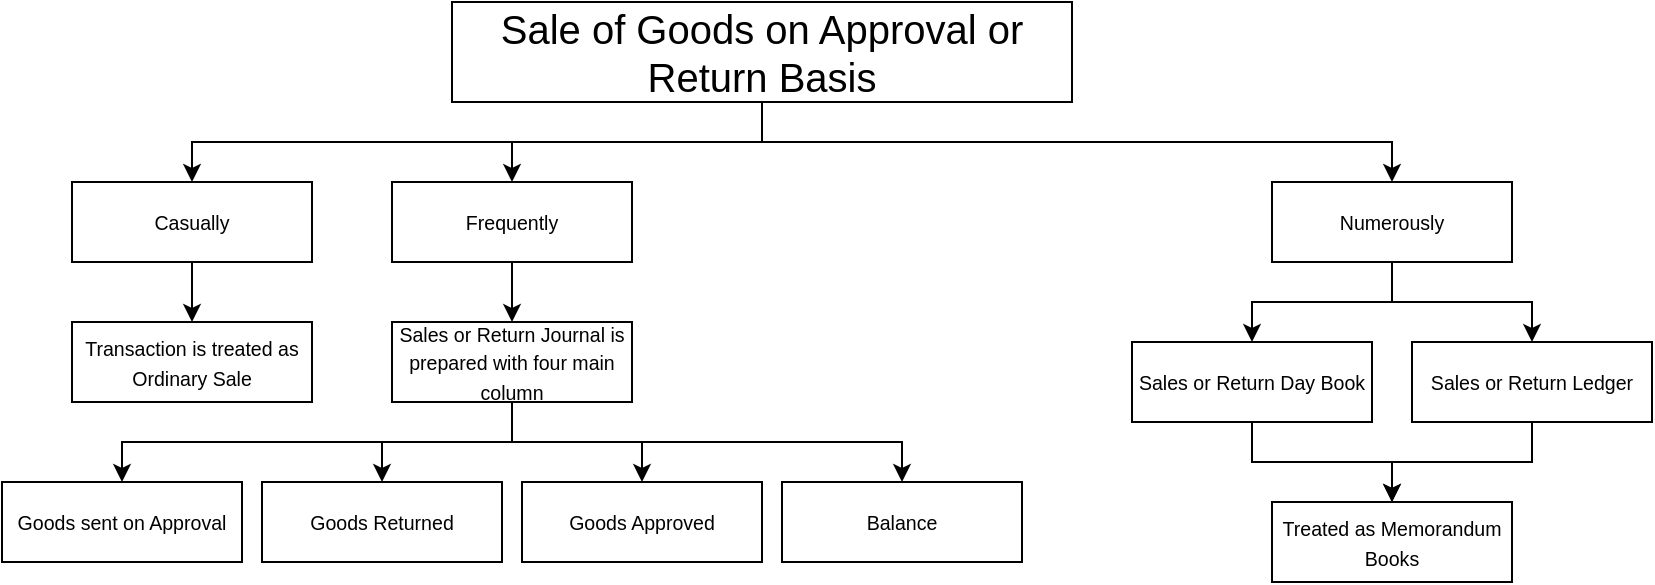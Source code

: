 <mxfile version="13.6.10" type="github">
  <diagram id="XO7ahy35oFJHmfFpwdeW" name="Page-1">
    <mxGraphModel dx="1264" dy="457" grid="1" gridSize="10" guides="1" tooltips="1" connect="1" arrows="1" fold="1" page="1" pageScale="1" pageWidth="850" pageHeight="1100" math="0" shadow="0">
      <root>
        <mxCell id="0" />
        <mxCell id="1" parent="0" />
        <mxCell id="USHChUwwJ4gJDzVkKCaV-16" style="edgeStyle=orthogonalEdgeStyle;rounded=0;orthogonalLoop=1;jettySize=auto;html=1;" edge="1" parent="1" source="USHChUwwJ4gJDzVkKCaV-1" target="USHChUwwJ4gJDzVkKCaV-2">
          <mxGeometry relative="1" as="geometry" />
        </mxCell>
        <mxCell id="USHChUwwJ4gJDzVkKCaV-17" style="edgeStyle=orthogonalEdgeStyle;rounded=0;orthogonalLoop=1;jettySize=auto;html=1;" edge="1" parent="1" source="USHChUwwJ4gJDzVkKCaV-1" target="USHChUwwJ4gJDzVkKCaV-4">
          <mxGeometry relative="1" as="geometry">
            <Array as="points">
              <mxPoint x="425" y="70" />
              <mxPoint x="740" y="70" />
            </Array>
          </mxGeometry>
        </mxCell>
        <mxCell id="USHChUwwJ4gJDzVkKCaV-18" style="edgeStyle=orthogonalEdgeStyle;rounded=0;orthogonalLoop=1;jettySize=auto;html=1;" edge="1" parent="1" source="USHChUwwJ4gJDzVkKCaV-1" target="USHChUwwJ4gJDzVkKCaV-3">
          <mxGeometry relative="1" as="geometry">
            <Array as="points">
              <mxPoint x="425" y="70" />
              <mxPoint x="140" y="70" />
            </Array>
          </mxGeometry>
        </mxCell>
        <mxCell id="USHChUwwJ4gJDzVkKCaV-1" value="&lt;span style=&quot;left: 350.677px ; top: 338.118px ; font-size: 20px ; font-family: sans-serif ; transform: scalex(0.977)&quot;&gt;Sale of Goods on Approval or Return Basis&lt;/span&gt;" style="rounded=0;whiteSpace=wrap;html=1;" vertex="1" parent="1">
          <mxGeometry x="270" width="310" height="50" as="geometry" />
        </mxCell>
        <mxCell id="USHChUwwJ4gJDzVkKCaV-19" style="edgeStyle=orthogonalEdgeStyle;rounded=0;orthogonalLoop=1;jettySize=auto;html=1;entryX=0.5;entryY=0;entryDx=0;entryDy=0;" edge="1" parent="1" source="USHChUwwJ4gJDzVkKCaV-2" target="USHChUwwJ4gJDzVkKCaV-15">
          <mxGeometry relative="1" as="geometry" />
        </mxCell>
        <mxCell id="USHChUwwJ4gJDzVkKCaV-2" value="&lt;span style=&quot;left: 321.549px ; top: 294.513px ; font-size: 9.797px ; font-family: sans-serif ; transform: scalex(1.039)&quot;&gt;Frequently&lt;/span&gt;" style="rounded=0;whiteSpace=wrap;html=1;" vertex="1" parent="1">
          <mxGeometry x="240" y="90" width="120" height="40" as="geometry" />
        </mxCell>
        <mxCell id="USHChUwwJ4gJDzVkKCaV-20" style="edgeStyle=orthogonalEdgeStyle;rounded=0;orthogonalLoop=1;jettySize=auto;html=1;entryX=0.5;entryY=0;entryDx=0;entryDy=0;" edge="1" parent="1" source="USHChUwwJ4gJDzVkKCaV-3" target="USHChUwwJ4gJDzVkKCaV-7">
          <mxGeometry relative="1" as="geometry" />
        </mxCell>
        <mxCell id="USHChUwwJ4gJDzVkKCaV-3" value="&lt;span style=&quot;left: 240.441px ; top: 294.513px ; font-size: 9.797px ; font-family: sans-serif ; transform: scalex(0.977)&quot;&gt;Casually&lt;/span&gt;" style="rounded=0;whiteSpace=wrap;html=1;" vertex="1" parent="1">
          <mxGeometry x="80" y="90" width="120" height="40" as="geometry" />
        </mxCell>
        <mxCell id="USHChUwwJ4gJDzVkKCaV-25" style="edgeStyle=orthogonalEdgeStyle;rounded=0;orthogonalLoop=1;jettySize=auto;html=1;" edge="1" parent="1" source="USHChUwwJ4gJDzVkKCaV-4" target="USHChUwwJ4gJDzVkKCaV-12">
          <mxGeometry relative="1" as="geometry" />
        </mxCell>
        <mxCell id="USHChUwwJ4gJDzVkKCaV-26" style="edgeStyle=orthogonalEdgeStyle;rounded=0;orthogonalLoop=1;jettySize=auto;html=1;" edge="1" parent="1" source="USHChUwwJ4gJDzVkKCaV-4" target="USHChUwwJ4gJDzVkKCaV-13">
          <mxGeometry relative="1" as="geometry" />
        </mxCell>
        <mxCell id="USHChUwwJ4gJDzVkKCaV-4" value="&lt;span style=&quot;left: 419.253px ; top: 294.513px ; font-size: 9.797px ; font-family: sans-serif ; transform: scalex(1.019)&quot;&gt;Numerously&lt;/span&gt;" style="rounded=0;whiteSpace=wrap;html=1;" vertex="1" parent="1">
          <mxGeometry x="680" y="90" width="120" height="40" as="geometry" />
        </mxCell>
        <mxCell id="USHChUwwJ4gJDzVkKCaV-7" value="&lt;span style=&quot;left: 223.994px ; top: 344.65px ; font-size: 9.797px ; font-family: sans-serif ; transform: scalex(1.0)&quot;&gt;Transaction &lt;/span&gt;&lt;span style=&quot;left: 229.02px ; top: 356.406px ; font-size: 9.797px ; font-family: sans-serif ; transform: scalex(1.009)&quot;&gt;is treated &lt;/span&gt;&lt;span style=&quot;left: 224.229px ; top: 368.163px ; font-size: 9.797px ; font-family: sans-serif ; transform: scalex(0.981)&quot;&gt;as Ordinary &lt;/span&gt;&lt;span style=&quot;left: 240.306px ; top: 379.919px ; font-size: 9.797px ; font-family: sans-serif ; transform: scalex(0.942)&quot;&gt;Sale&lt;/span&gt;" style="rounded=0;whiteSpace=wrap;html=1;" vertex="1" parent="1">
          <mxGeometry x="80" y="160" width="120" height="40" as="geometry" />
        </mxCell>
        <mxCell id="USHChUwwJ4gJDzVkKCaV-8" value="&lt;span style=&quot;left: 369.928px ; top: 479.68px ; font-size: 9.797px ; font-family: sans-serif ; transform: scalex(0.954)&quot;&gt;Goods &lt;/span&gt;&lt;span style=&quot;left: 362.346px ; top: 491.437px ; font-size: 9.797px ; font-family: sans-serif ; transform: scalex(1.045)&quot;&gt;Approved&lt;/span&gt;" style="rounded=0;whiteSpace=wrap;html=1;" vertex="1" parent="1">
          <mxGeometry x="305" y="240" width="120" height="40" as="geometry" />
        </mxCell>
        <mxCell id="USHChUwwJ4gJDzVkKCaV-9" value="&lt;span style=&quot;left: 303.163px ; top: 480.454px ; font-size: 9.797px ; font-family: sans-serif ; transform: scalex(0.954)&quot;&gt;Goods &lt;/span&gt;&lt;span style=&quot;left: 296.883px ; top: 492.211px ; font-size: 9.797px ; font-family: sans-serif ; transform: scalex(1.017)&quot;&gt;Returned&lt;/span&gt;" style="rounded=0;whiteSpace=wrap;html=1;" vertex="1" parent="1">
          <mxGeometry x="175" y="240" width="120" height="40" as="geometry" />
        </mxCell>
        <mxCell id="USHChUwwJ4gJDzVkKCaV-10" value="&lt;span style=&quot;left: 436.821px ; top: 485.853px ; font-size: 9.797px ; font-family: sans-serif ; transform: scalex(0.964)&quot;&gt;Balance&lt;/span&gt;" style="rounded=0;whiteSpace=wrap;html=1;" vertex="1" parent="1">
          <mxGeometry x="435" y="240" width="120" height="40" as="geometry" />
        </mxCell>
        <mxCell id="USHChUwwJ4gJDzVkKCaV-11" value="&lt;span style=&quot;left: 225.072px ; top: 479.68px ; font-size: 9.797px ; font-family: sans-serif ; transform: scalex(0.962)&quot;&gt;Goods sent &lt;/span&gt;&lt;span style=&quot;left: 222.681px ; top: 491.437px ; font-size: 9.797px ; font-family: sans-serif ; transform: scalex(1.034)&quot;&gt;on Approval&lt;/span&gt;" style="rounded=0;whiteSpace=wrap;html=1;" vertex="1" parent="1">
          <mxGeometry x="45" y="240" width="120" height="40" as="geometry" />
        </mxCell>
        <mxCell id="USHChUwwJ4gJDzVkKCaV-28" style="edgeStyle=orthogonalEdgeStyle;rounded=0;orthogonalLoop=1;jettySize=auto;html=1;" edge="1" parent="1" source="USHChUwwJ4gJDzVkKCaV-12" target="USHChUwwJ4gJDzVkKCaV-14">
          <mxGeometry relative="1" as="geometry" />
        </mxCell>
        <mxCell id="USHChUwwJ4gJDzVkKCaV-12" value="&lt;span style=&quot;left: 379.706px ; top: 336.94px ; font-size: 9.797px ; font-family: sans-serif ; transform: scalex(0.933)&quot;&gt;Sales or &lt;/span&gt;&lt;span style=&quot;left: 372.348px ; top: 348.696px ; font-size: 9.797px ; font-family: sans-serif ; transform: scalex(0.982)&quot;&gt;Return Day &lt;/span&gt;&lt;span style=&quot;left: 385.398px ; top: 360.453px ; font-size: 9.797px ; font-family: sans-serif ; transform: scalex(1.013)&quot;&gt;Book&lt;/span&gt;" style="rounded=0;whiteSpace=wrap;html=1;" vertex="1" parent="1">
          <mxGeometry x="610" y="170" width="120" height="40" as="geometry" />
        </mxCell>
        <mxCell id="USHChUwwJ4gJDzVkKCaV-27" style="edgeStyle=orthogonalEdgeStyle;rounded=0;orthogonalLoop=1;jettySize=auto;html=1;" edge="1" parent="1" source="USHChUwwJ4gJDzVkKCaV-13" target="USHChUwwJ4gJDzVkKCaV-14">
          <mxGeometry relative="1" as="geometry" />
        </mxCell>
        <mxCell id="USHChUwwJ4gJDzVkKCaV-13" value="&lt;span style=&quot;left: 448.646px ; top: 336.94px ; font-size: 9.797px ; font-family: sans-serif ; transform: scalex(0.933)&quot;&gt;Sales or &lt;/span&gt;&lt;span style=&quot;left: 450.782px ; top: 348.696px ; font-size: 9.797px ; font-family: sans-serif ; transform: scalex(0.994)&quot;&gt;Return &lt;/span&gt;&lt;span style=&quot;left: 450.38px ; top: 360.453px ; font-size: 9.797px ; font-family: sans-serif ; transform: scalex(1.006)&quot;&gt;Ledger&lt;/span&gt;" style="rounded=0;whiteSpace=wrap;html=1;" vertex="1" parent="1">
          <mxGeometry x="750" y="170" width="120" height="40" as="geometry" />
        </mxCell>
        <mxCell id="USHChUwwJ4gJDzVkKCaV-14" value="&lt;span style=&quot;left: 407.117px ; top: 406.018px ; font-size: 9.797px ; font-family: sans-serif ; transform: scalex(0.968)&quot;&gt;Treated as &lt;/span&gt;&lt;span style=&quot;left: 398.437px ; top: 417.774px ; font-size: 9.797px ; font-family: sans-serif ; transform: scalex(1.015)&quot;&gt;Memorandum &lt;/span&gt;&lt;span style=&quot;left: 416.032px ; top: 429.53px ; font-size: 9.797px ; font-family: sans-serif ; transform: scalex(0.987)&quot;&gt;Books&lt;/span&gt;" style="rounded=0;whiteSpace=wrap;html=1;" vertex="1" parent="1">
          <mxGeometry x="680" y="250" width="120" height="40" as="geometry" />
        </mxCell>
        <mxCell id="USHChUwwJ4gJDzVkKCaV-21" style="edgeStyle=orthogonalEdgeStyle;rounded=0;orthogonalLoop=1;jettySize=auto;html=1;" edge="1" parent="1" source="USHChUwwJ4gJDzVkKCaV-15" target="USHChUwwJ4gJDzVkKCaV-11">
          <mxGeometry relative="1" as="geometry">
            <Array as="points">
              <mxPoint x="300" y="220" />
              <mxPoint x="105" y="220" />
            </Array>
          </mxGeometry>
        </mxCell>
        <mxCell id="USHChUwwJ4gJDzVkKCaV-22" style="edgeStyle=orthogonalEdgeStyle;rounded=0;orthogonalLoop=1;jettySize=auto;html=1;" edge="1" parent="1" source="USHChUwwJ4gJDzVkKCaV-15" target="USHChUwwJ4gJDzVkKCaV-9">
          <mxGeometry relative="1" as="geometry" />
        </mxCell>
        <mxCell id="USHChUwwJ4gJDzVkKCaV-23" style="edgeStyle=orthogonalEdgeStyle;rounded=0;orthogonalLoop=1;jettySize=auto;html=1;" edge="1" parent="1" source="USHChUwwJ4gJDzVkKCaV-15" target="USHChUwwJ4gJDzVkKCaV-8">
          <mxGeometry relative="1" as="geometry" />
        </mxCell>
        <mxCell id="USHChUwwJ4gJDzVkKCaV-24" style="edgeStyle=orthogonalEdgeStyle;rounded=0;orthogonalLoop=1;jettySize=auto;html=1;" edge="1" parent="1" source="USHChUwwJ4gJDzVkKCaV-15" target="USHChUwwJ4gJDzVkKCaV-10">
          <mxGeometry relative="1" as="geometry">
            <Array as="points">
              <mxPoint x="300" y="220" />
              <mxPoint x="495" y="220" />
            </Array>
          </mxGeometry>
        </mxCell>
        <mxCell id="USHChUwwJ4gJDzVkKCaV-15" value="&lt;span style=&quot;left: 300.243px ; top: 342.436px ; font-size: 9.797px ; font-family: sans-serif ; transform: scalex(0.933)&quot;&gt;Sales or &lt;/span&gt;&lt;span style=&quot;left: 302.379px ; top: 352.233px ; font-size: 9.797px ; font-family: sans-serif ; transform: scalex(0.994)&quot;&gt;Return &lt;/span&gt;&lt;span style=&quot;left: 296.442px ; top: 362.03px ; font-size: 9.797px ; font-family: sans-serif ; transform: scalex(0.976)&quot;&gt;Journal is &lt;/span&gt;&lt;span style=&quot;left: 297.079px ; top: 371.827px ; font-size: 9.797px ; font-family: sans-serif ; transform: scalex(1.014)&quot;&gt;prepared &lt;/span&gt;&lt;span style=&quot;left: 297.382px ; top: 381.624px ; font-size: 9.797px ; font-family: sans-serif ; transform: scalex(1.054)&quot;&gt;with four &lt;/span&gt;&lt;span style=&quot;left: 306.249px ; top: 391.42px ; font-size: 9.797px ; font-family: sans-serif ; transform: scalex(1.001)&quot;&gt;main &lt;/span&gt;&lt;span style=&quot;left: 298.872px ; top: 401.217px ; font-size: 9.797px ; font-family: sans-serif ; transform: scalex(1.006)&quot;&gt;column&lt;/span&gt;" style="rounded=0;whiteSpace=wrap;html=1;" vertex="1" parent="1">
          <mxGeometry x="240" y="160" width="120" height="40" as="geometry" />
        </mxCell>
      </root>
    </mxGraphModel>
  </diagram>
</mxfile>
